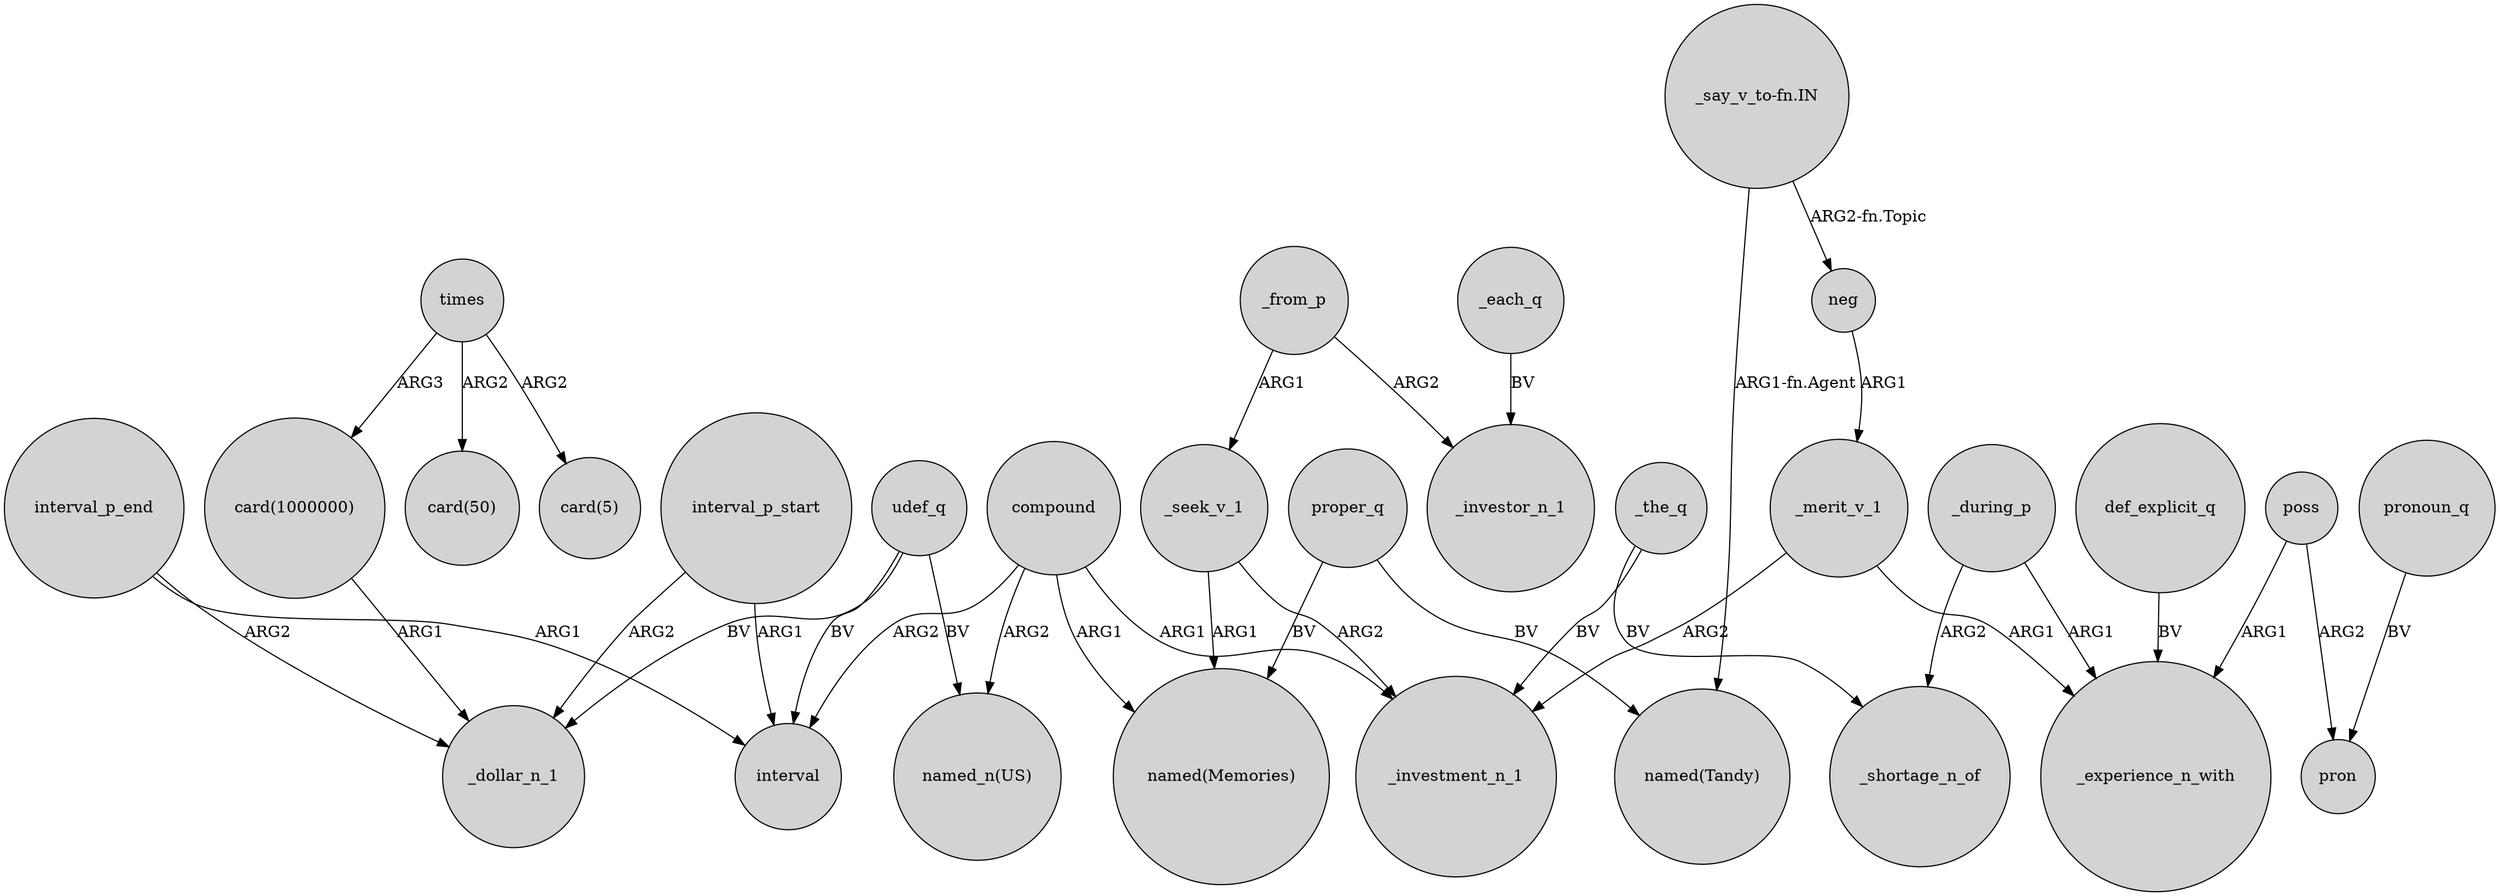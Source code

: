 digraph {
	node [shape=circle style=filled]
	times -> "card(5)" [label=ARG2]
	times -> "card(50)" [label=ARG2]
	"card(1000000)" -> _dollar_n_1 [label=ARG1]
	udef_q -> "named_n(US)" [label=BV]
	"_say_v_to-fn.IN" -> "named(Tandy)" [label="ARG1-fn.Agent"]
	poss -> pron [label=ARG2]
	_merit_v_1 -> _investment_n_1 [label=ARG2]
	_during_p -> _experience_n_with [label=ARG1]
	proper_q -> "named(Tandy)" [label=BV]
	_seek_v_1 -> "named(Memories)" [label=ARG1]
	_the_q -> _shortage_n_of [label=BV]
	_from_p -> _seek_v_1 [label=ARG1]
	compound -> "named_n(US)" [label=ARG2]
	neg -> _merit_v_1 [label=ARG1]
	compound -> _investment_n_1 [label=ARG1]
	def_explicit_q -> _experience_n_with [label=BV]
	pronoun_q -> pron [label=BV]
	_during_p -> _shortage_n_of [label=ARG2]
	compound -> "named(Memories)" [label=ARG1]
	interval_p_start -> interval [label=ARG1]
	_each_q -> _investor_n_1 [label=BV]
	compound -> interval [label=ARG2]
	times -> "card(1000000)" [label=ARG3]
	_merit_v_1 -> _experience_n_with [label=ARG1]
	interval_p_start -> _dollar_n_1 [label=ARG2]
	interval_p_end -> interval [label=ARG1]
	"_say_v_to-fn.IN" -> neg [label="ARG2-fn.Topic"]
	_the_q -> _investment_n_1 [label=BV]
	proper_q -> "named(Memories)" [label=BV]
	_seek_v_1 -> _investment_n_1 [label=ARG2]
	interval_p_end -> _dollar_n_1 [label=ARG2]
	_from_p -> _investor_n_1 [label=ARG2]
	udef_q -> interval [label=BV]
	udef_q -> _dollar_n_1 [label=BV]
	poss -> _experience_n_with [label=ARG1]
}
